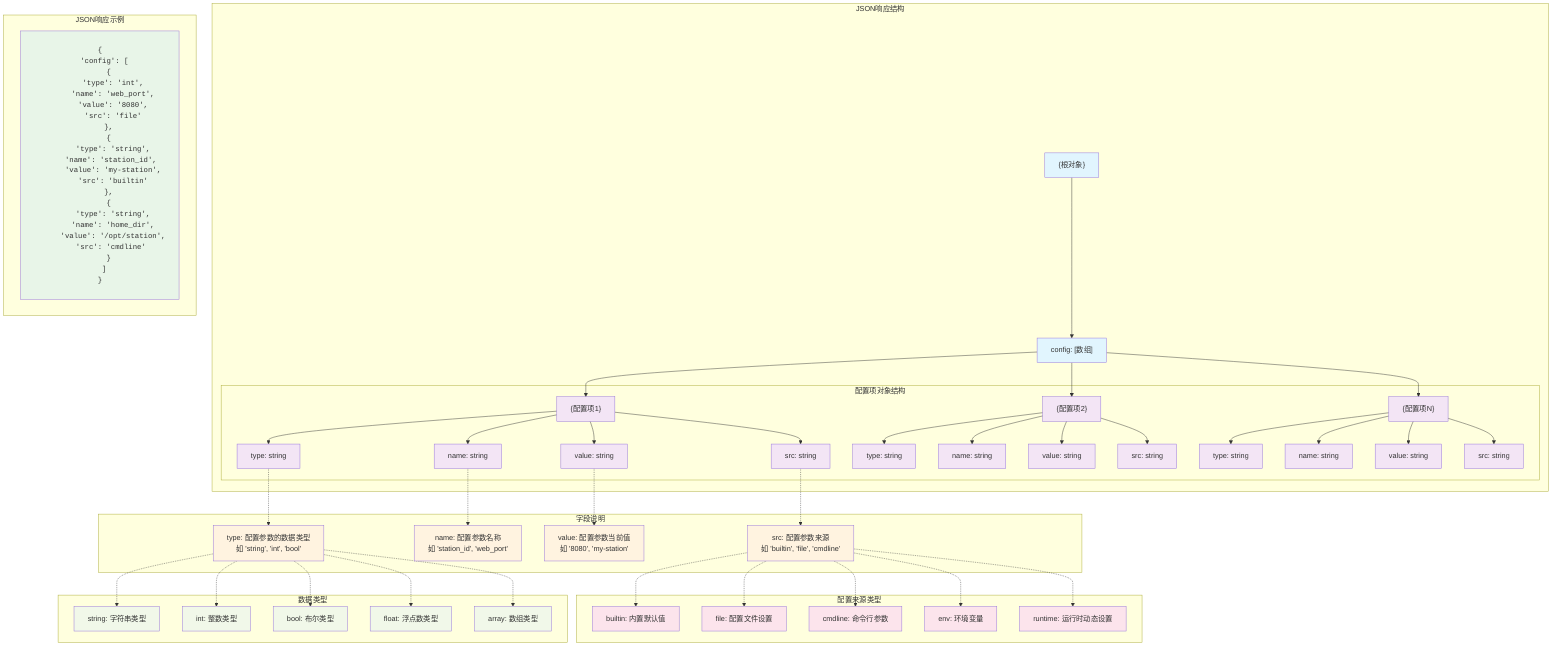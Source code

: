graph TD
    subgraph "JSON响应结构"
        ROOT["{根对象}"]
        CONFIG["config: [数组]"]
        
        subgraph "配置项对象结构"
            ITEM1["{配置项1}"]
            TYPE1["type: string"]
            NAME1["name: string"] 
            VALUE1["value: string"]
            SRC1["src: string"]
            
            ITEM2["{配置项2}"]
            TYPE2["type: string"]
            NAME2["name: string"]
            VALUE2["value: string"] 
            SRC2["src: string"]
            
            ITEMN["{配置项N}"]
            TYPEN["type: string"]
            NAMEN["name: string"]
            VALUEN["value: string"]
            SRCN["src: string"]
        end
    end
    
    subgraph "字段说明"
        F1["type: 配置参数的数据类型<br/>如 'string', 'int', 'bool'"]
        F2["name: 配置参数名称<br/>如 'station_id', 'web_port'"]
        F3["value: 配置参数当前值<br/>如 '8080', 'my-station'"]
        F4["src: 配置参数来源<br/>如 'builtin', 'file', 'cmdline'"]
    end
    
    subgraph "JSON响应示例"
        EXAMPLE["<pre>{<br/>  'config': [<br/>    {<br/>      'type': 'int',<br/>      'name': 'web_port',<br/>      'value': '8080',<br/>      'src': 'file'<br/>    },<br/>    {<br/>      'type': 'string',<br/>      'name': 'station_id', <br/>      'value': 'my-station',<br/>      'src': 'builtin'<br/>    },<br/>    {<br/>      'type': 'string',<br/>      'name': 'home_dir',<br/>      'value': '/opt/station',<br/>      'src': 'cmdline' <br/>    }<br/>  ]<br/>}</pre>"]
    end
    
    subgraph "配置来源类型"
        SRC_BUILTIN["builtin: 内置默认值"]
        SRC_FILE["file: 配置文件设置"]
        SRC_CMDLINE["cmdline: 命令行参数"]
        SRC_ENV["env: 环境变量"]
        SRC_RUNTIME["runtime: 运行时动态设置"]
    end
    
    subgraph "数据类型"
        TYPE_STRING["string: 字符串类型"]
        TYPE_INT["int: 整数类型"]
        TYPE_BOOL["bool: 布尔类型"]
        TYPE_FLOAT["float: 浮点数类型"]
        TYPE_ARRAY["array: 数组类型"]
    end
    
    %% 结构关系
    ROOT --> CONFIG
    CONFIG --> ITEM1
    CONFIG --> ITEM2
    CONFIG --> ITEMN
    
    ITEM1 --> TYPE1
    ITEM1 --> NAME1
    ITEM1 --> VALUE1
    ITEM1 --> SRC1
    
    ITEM2 --> TYPE2
    ITEM2 --> NAME2
    ITEM2 --> VALUE2
    ITEM2 --> SRC2
    
    ITEMN --> TYPEN
    ITEMN --> NAMEN
    ITEMN --> VALUEN
    ITEMN --> SRCN
    
    %% 字段说明连接
    TYPE1 -.-> F1
    NAME1 -.-> F2
    VALUE1 -.-> F3
    SRC1 -.-> F4
    
    %% 来源类型说明
    F4 -.-> SRC_BUILTIN
    F4 -.-> SRC_FILE
    F4 -.-> SRC_CMDLINE
    F4 -.-> SRC_ENV
    F4 -.-> SRC_RUNTIME
    
    %% 数据类型说明
    F1 -.-> TYPE_STRING
    F1 -.-> TYPE_INT
    F1 -.-> TYPE_BOOL
    F1 -.-> TYPE_FLOAT
    F1 -.-> TYPE_ARRAY
    
    %% 样式定义
    classDef jsonStructure fill:#e1f5fe
    classDef configItem fill:#f3e5f5
    classDef fieldDesc fill:#fff3e0
    classDef example fill:#e8f5e8
    classDef sourceType fill:#fce4ec
    classDef dataType fill:#f1f8e9
    
    class ROOT,CONFIG jsonStructure
    class ITEM1,ITEM2,ITEMN,TYPE1,NAME1,VALUE1,SRC1,TYPE2,NAME2,VALUE2,SRC2,TYPEN,NAMEN,VALUEN,SRCN configItem
    class F1,F2,F3,F4 fieldDesc
    class EXAMPLE example
    class SRC_BUILTIN,SRC_FILE,SRC_CMDLINE,SRC_ENV,SRC_RUNTIME sourceType
    class TYPE_STRING,TYPE_INT,TYPE_BOOL,TYPE_FLOAT,TYPE_ARRAY dataType